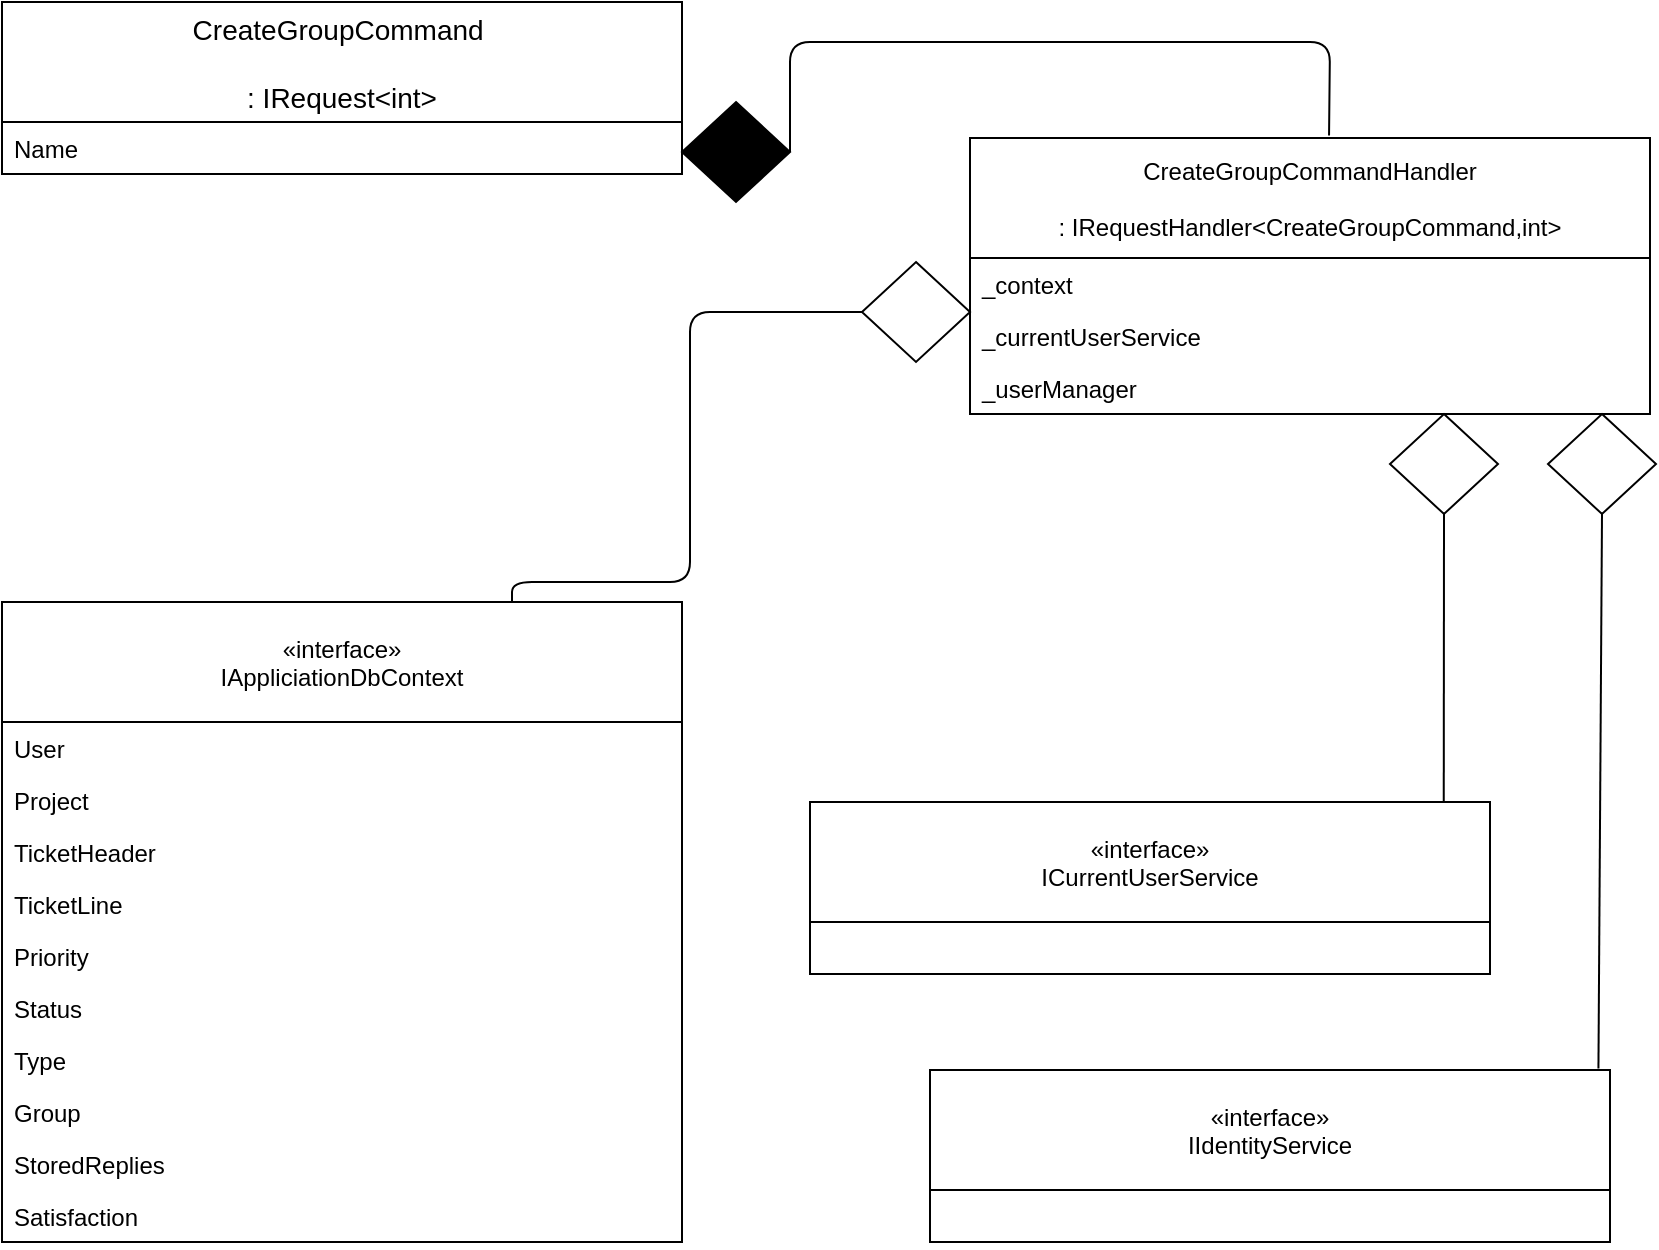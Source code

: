 <mxfile version="13.6.2" type="device"><diagram id="i-jKPdzmMxMsJHsrEuBs" name="Page-1"><mxGraphModel dx="3483" dy="690" grid="1" gridSize="10" guides="1" tooltips="1" connect="1" arrows="1" fold="1" page="1" pageScale="1" pageWidth="827" pageHeight="1169" math="0" shadow="0"><root><mxCell id="0"/><mxCell id="1" parent="0"/><mxCell id="cprM1czSTGbPrdzX3GZU-139" value="«interface»&#10;IAppliciationDbContext" style="swimlane;fontStyle=0;childLayout=stackLayout;horizontal=1;startSize=60;fillColor=none;horizontalStack=0;resizeParent=1;resizeParentMax=0;resizeLast=0;collapsible=1;marginBottom=0;" parent="1" vertex="1"><mxGeometry x="-1654" y="330" width="340" height="320" as="geometry"/></mxCell><mxCell id="cprM1czSTGbPrdzX3GZU-140" value="User" style="text;strokeColor=none;fillColor=none;align=left;verticalAlign=top;spacingLeft=4;spacingRight=4;overflow=hidden;rotatable=0;points=[[0,0.5],[1,0.5]];portConstraint=eastwest;" parent="cprM1czSTGbPrdzX3GZU-139" vertex="1"><mxGeometry y="60" width="340" height="26" as="geometry"/></mxCell><mxCell id="cprM1czSTGbPrdzX3GZU-141" value="Project" style="text;strokeColor=none;fillColor=none;align=left;verticalAlign=top;spacingLeft=4;spacingRight=4;overflow=hidden;rotatable=0;points=[[0,0.5],[1,0.5]];portConstraint=eastwest;" parent="cprM1czSTGbPrdzX3GZU-139" vertex="1"><mxGeometry y="86" width="340" height="26" as="geometry"/></mxCell><mxCell id="cprM1czSTGbPrdzX3GZU-142" value="TicketHeader" style="text;strokeColor=none;fillColor=none;align=left;verticalAlign=top;spacingLeft=4;spacingRight=4;overflow=hidden;rotatable=0;points=[[0,0.5],[1,0.5]];portConstraint=eastwest;" parent="cprM1czSTGbPrdzX3GZU-139" vertex="1"><mxGeometry y="112" width="340" height="26" as="geometry"/></mxCell><mxCell id="cprM1czSTGbPrdzX3GZU-143" value="TicketLine" style="text;strokeColor=none;fillColor=none;align=left;verticalAlign=top;spacingLeft=4;spacingRight=4;overflow=hidden;rotatable=0;points=[[0,0.5],[1,0.5]];portConstraint=eastwest;" parent="cprM1czSTGbPrdzX3GZU-139" vertex="1"><mxGeometry y="138" width="340" height="26" as="geometry"/></mxCell><mxCell id="cprM1czSTGbPrdzX3GZU-144" value="Priority" style="text;strokeColor=none;fillColor=none;align=left;verticalAlign=top;spacingLeft=4;spacingRight=4;overflow=hidden;rotatable=0;points=[[0,0.5],[1,0.5]];portConstraint=eastwest;" parent="cprM1czSTGbPrdzX3GZU-139" vertex="1"><mxGeometry y="164" width="340" height="26" as="geometry"/></mxCell><mxCell id="cprM1czSTGbPrdzX3GZU-145" value="Status" style="text;strokeColor=none;fillColor=none;align=left;verticalAlign=top;spacingLeft=4;spacingRight=4;overflow=hidden;rotatable=0;points=[[0,0.5],[1,0.5]];portConstraint=eastwest;" parent="cprM1czSTGbPrdzX3GZU-139" vertex="1"><mxGeometry y="190" width="340" height="26" as="geometry"/></mxCell><mxCell id="cprM1czSTGbPrdzX3GZU-146" value="Type" style="text;strokeColor=none;fillColor=none;align=left;verticalAlign=top;spacingLeft=4;spacingRight=4;overflow=hidden;rotatable=0;points=[[0,0.5],[1,0.5]];portConstraint=eastwest;" parent="cprM1czSTGbPrdzX3GZU-139" vertex="1"><mxGeometry y="216" width="340" height="26" as="geometry"/></mxCell><mxCell id="cprM1czSTGbPrdzX3GZU-147" value="Group" style="text;strokeColor=none;fillColor=none;align=left;verticalAlign=top;spacingLeft=4;spacingRight=4;overflow=hidden;rotatable=0;points=[[0,0.5],[1,0.5]];portConstraint=eastwest;" parent="cprM1czSTGbPrdzX3GZU-139" vertex="1"><mxGeometry y="242" width="340" height="26" as="geometry"/></mxCell><mxCell id="cprM1czSTGbPrdzX3GZU-148" value="StoredReplies" style="text;strokeColor=none;fillColor=none;align=left;verticalAlign=top;spacingLeft=4;spacingRight=4;overflow=hidden;rotatable=0;points=[[0,0.5],[1,0.5]];portConstraint=eastwest;" parent="cprM1czSTGbPrdzX3GZU-139" vertex="1"><mxGeometry y="268" width="340" height="26" as="geometry"/></mxCell><mxCell id="cprM1czSTGbPrdzX3GZU-149" value="Satisfaction" style="text;strokeColor=none;fillColor=none;align=left;verticalAlign=top;spacingLeft=4;spacingRight=4;overflow=hidden;rotatable=0;points=[[0,0.5],[1,0.5]];portConstraint=eastwest;" parent="cprM1czSTGbPrdzX3GZU-139" vertex="1"><mxGeometry y="294" width="340" height="26" as="geometry"/></mxCell><mxCell id="cprM1czSTGbPrdzX3GZU-150" value="CreateGroupCommand &#10;&#10;: IRequest&lt;int&gt;" style="swimlane;fontStyle=0;childLayout=stackLayout;horizontal=1;startSize=60;horizontalStack=0;resizeParent=1;resizeParentMax=0;resizeLast=0;collapsible=1;marginBottom=0;align=center;fontSize=14;" parent="1" vertex="1"><mxGeometry x="-1654" y="30" width="340" height="86" as="geometry"/></mxCell><mxCell id="cprM1czSTGbPrdzX3GZU-179" value="Name" style="text;strokeColor=none;fillColor=none;align=left;verticalAlign=top;spacingLeft=4;spacingRight=4;overflow=hidden;rotatable=0;points=[[0,0.5],[1,0.5]];portConstraint=eastwest;" parent="cprM1czSTGbPrdzX3GZU-150" vertex="1"><mxGeometry y="60" width="340" height="26" as="geometry"/></mxCell><mxCell id="cprM1czSTGbPrdzX3GZU-158" value="" style="endArrow=none;html=1;entryX=0.528;entryY=-0.009;entryDx=0;entryDy=0;exitX=1;exitY=0.5;exitDx=0;exitDy=0;exitPerimeter=0;entryPerimeter=0;" parent="1" source="cprM1czSTGbPrdzX3GZU-159" target="cprM1czSTGbPrdzX3GZU-151" edge="1"><mxGeometry width="50" height="50" relative="1" as="geometry"><mxPoint x="-1260" y="103" as="sourcePoint"/><mxPoint x="-1130" y="360" as="targetPoint"/><Array as="points"><mxPoint x="-1260" y="50"/><mxPoint x="-990" y="50"/></Array></mxGeometry></mxCell><mxCell id="cprM1czSTGbPrdzX3GZU-159" value="" style="strokeWidth=1;html=1;shape=mxgraph.flowchart.decision;whiteSpace=wrap;fillColor=#000000;" parent="1" vertex="1"><mxGeometry x="-1314" y="80" width="54" height="50" as="geometry"/></mxCell><mxCell id="cprM1czSTGbPrdzX3GZU-160" value="" style="endArrow=none;html=1;entryX=0.75;entryY=0;entryDx=0;entryDy=0;exitX=0;exitY=0.5;exitDx=0;exitDy=0;exitPerimeter=0;" parent="1" source="cprM1czSTGbPrdzX3GZU-161" target="cprM1czSTGbPrdzX3GZU-139" edge="1"><mxGeometry width="50" height="50" relative="1" as="geometry"><mxPoint x="-1260" y="203" as="sourcePoint"/><mxPoint x="-1324" y="420" as="targetPoint"/><Array as="points"><mxPoint x="-1310" y="185"/><mxPoint x="-1310" y="320"/><mxPoint x="-1399" y="320"/></Array></mxGeometry></mxCell><mxCell id="cprM1czSTGbPrdzX3GZU-161" value="" style="strokeWidth=1;html=1;shape=mxgraph.flowchart.decision;whiteSpace=wrap;" parent="1" vertex="1"><mxGeometry x="-1224" y="160" width="54" height="50" as="geometry"/></mxCell><mxCell id="cprM1czSTGbPrdzX3GZU-164" value="" style="endArrow=none;html=1;entryX=0.932;entryY=0;entryDx=0;entryDy=0;exitX=0.5;exitY=1;exitDx=0;exitDy=0;exitPerimeter=0;entryPerimeter=0;" parent="1" source="cprM1czSTGbPrdzX3GZU-165" target="cprM1czSTGbPrdzX3GZU-156" edge="1"><mxGeometry width="50" height="50" relative="1" as="geometry"><mxPoint x="-1042" y="237" as="sourcePoint"/><mxPoint x="-876.0" y="330" as="targetPoint"/></mxGeometry></mxCell><mxCell id="cprM1czSTGbPrdzX3GZU-165" value="" style="strokeWidth=1;html=1;shape=mxgraph.flowchart.decision;whiteSpace=wrap;" parent="1" vertex="1"><mxGeometry x="-960" y="236" width="54" height="50" as="geometry"/></mxCell><mxCell id="cprM1czSTGbPrdzX3GZU-156" value="«interface»&#10;ICurrentUserService" style="swimlane;fontStyle=0;childLayout=stackLayout;horizontal=1;startSize=60;fillColor=none;horizontalStack=0;resizeParent=1;resizeParentMax=0;resizeLast=0;collapsible=1;marginBottom=0;" parent="1" vertex="1"><mxGeometry x="-1250" y="430" width="340" height="86" as="geometry"/></mxCell><mxCell id="cprM1czSTGbPrdzX3GZU-169" value="" style="endArrow=none;html=1;exitX=0.5;exitY=1;exitDx=0;exitDy=0;exitPerimeter=0;entryX=0.983;entryY=-0.009;entryDx=0;entryDy=0;entryPerimeter=0;" parent="1" source="cprM1czSTGbPrdzX3GZU-170" edge="1" target="cprM1czSTGbPrdzX3GZU-168"><mxGeometry width="50" height="50" relative="1" as="geometry"><mxPoint x="-964" y="352.69" as="sourcePoint"/><mxPoint x="-825.86" y="680.002" as="targetPoint"/><Array as="points"/></mxGeometry></mxCell><mxCell id="cprM1czSTGbPrdzX3GZU-170" value="" style="strokeWidth=1;html=1;shape=mxgraph.flowchart.decision;whiteSpace=wrap;" parent="1" vertex="1"><mxGeometry x="-881" y="236" width="54" height="50" as="geometry"/></mxCell><mxCell id="cprM1czSTGbPrdzX3GZU-151" value="CreateGroupCommandHandler&#10;&#10;: IRequestHandler&lt;CreateGroupCommand,int&gt;" style="swimlane;fontStyle=0;childLayout=stackLayout;horizontal=1;startSize=60;fillColor=none;horizontalStack=0;resizeParent=1;resizeParentMax=0;resizeLast=0;collapsible=1;marginBottom=0;" parent="1" vertex="1"><mxGeometry x="-1170" y="98" width="340" height="138" as="geometry"/></mxCell><mxCell id="cprM1czSTGbPrdzX3GZU-152" value="_context" style="text;strokeColor=none;fillColor=none;align=left;verticalAlign=top;spacingLeft=4;spacingRight=4;overflow=hidden;rotatable=0;points=[[0,0.5],[1,0.5]];portConstraint=eastwest;" parent="cprM1czSTGbPrdzX3GZU-151" vertex="1"><mxGeometry y="60" width="340" height="26" as="geometry"/></mxCell><mxCell id="cprM1czSTGbPrdzX3GZU-172" value="_currentUserService" style="text;strokeColor=none;fillColor=none;align=left;verticalAlign=top;spacingLeft=4;spacingRight=4;overflow=hidden;rotatable=0;points=[[0,0.5],[1,0.5]];portConstraint=eastwest;" parent="cprM1czSTGbPrdzX3GZU-151" vertex="1"><mxGeometry y="86" width="340" height="26" as="geometry"/></mxCell><mxCell id="K8wh9ui6N6YzOa_5dRit-3" value="_userManager" style="text;strokeColor=none;fillColor=none;align=left;verticalAlign=top;spacingLeft=4;spacingRight=4;overflow=hidden;rotatable=0;points=[[0,0.5],[1,0.5]];portConstraint=eastwest;" vertex="1" parent="cprM1czSTGbPrdzX3GZU-151"><mxGeometry y="112" width="340" height="26" as="geometry"/></mxCell><mxCell id="cprM1czSTGbPrdzX3GZU-168" value="«interface»&#10;IIdentityService" style="swimlane;fontStyle=0;childLayout=stackLayout;horizontal=1;startSize=60;fillColor=none;horizontalStack=0;resizeParent=1;resizeParentMax=0;resizeLast=0;collapsible=1;marginBottom=0;" parent="1" vertex="1"><mxGeometry x="-1190" y="564" width="340" height="86" as="geometry"/></mxCell></root></mxGraphModel></diagram></mxfile>